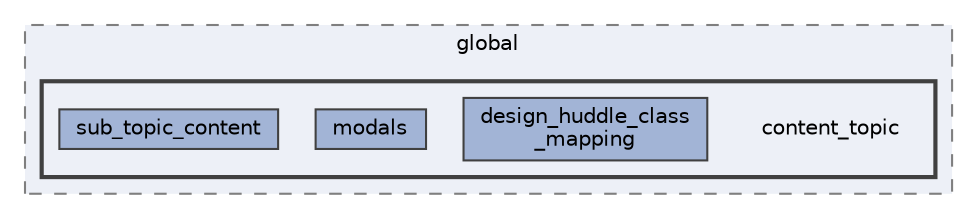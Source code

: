 digraph "resources/views/backend/site_super_admin/global/content_topic"
{
 // LATEX_PDF_SIZE
  bgcolor="transparent";
  edge [fontname=Helvetica,fontsize=10,labelfontname=Helvetica,labelfontsize=10];
  node [fontname=Helvetica,fontsize=10,shape=box,height=0.2,width=0.4];
  compound=true
  subgraph clusterdir_6cad7f93d61968dea630f43345e5514e {
    graph [ bgcolor="#edf0f7", pencolor="grey50", label="global", fontname=Helvetica,fontsize=10 style="filled,dashed", URL="dir_6cad7f93d61968dea630f43345e5514e.html",tooltip=""]
  subgraph clusterdir_3e28bf6258e862d273ce25d88ba29928 {
    graph [ bgcolor="#edf0f7", pencolor="grey25", label="", fontname=Helvetica,fontsize=10 style="filled,bold", URL="dir_3e28bf6258e862d273ce25d88ba29928.html",tooltip=""]
    dir_3e28bf6258e862d273ce25d88ba29928 [shape=plaintext, label="content_topic"];
  dir_62715d3d348876fedc08b1fc7b47015a [label="design_huddle_class\l_mapping", fillcolor="#a2b4d6", color="grey25", style="filled", URL="dir_62715d3d348876fedc08b1fc7b47015a.html",tooltip=""];
  dir_f84cd32f6b3b92f0e1702491241b7bfe [label="modals", fillcolor="#a2b4d6", color="grey25", style="filled", URL="dir_f84cd32f6b3b92f0e1702491241b7bfe.html",tooltip=""];
  dir_a20d882511dfa391a995d3b6e2fa5f32 [label="sub_topic_content", fillcolor="#a2b4d6", color="grey25", style="filled", URL="dir_a20d882511dfa391a995d3b6e2fa5f32.html",tooltip=""];
  }
  }
}
